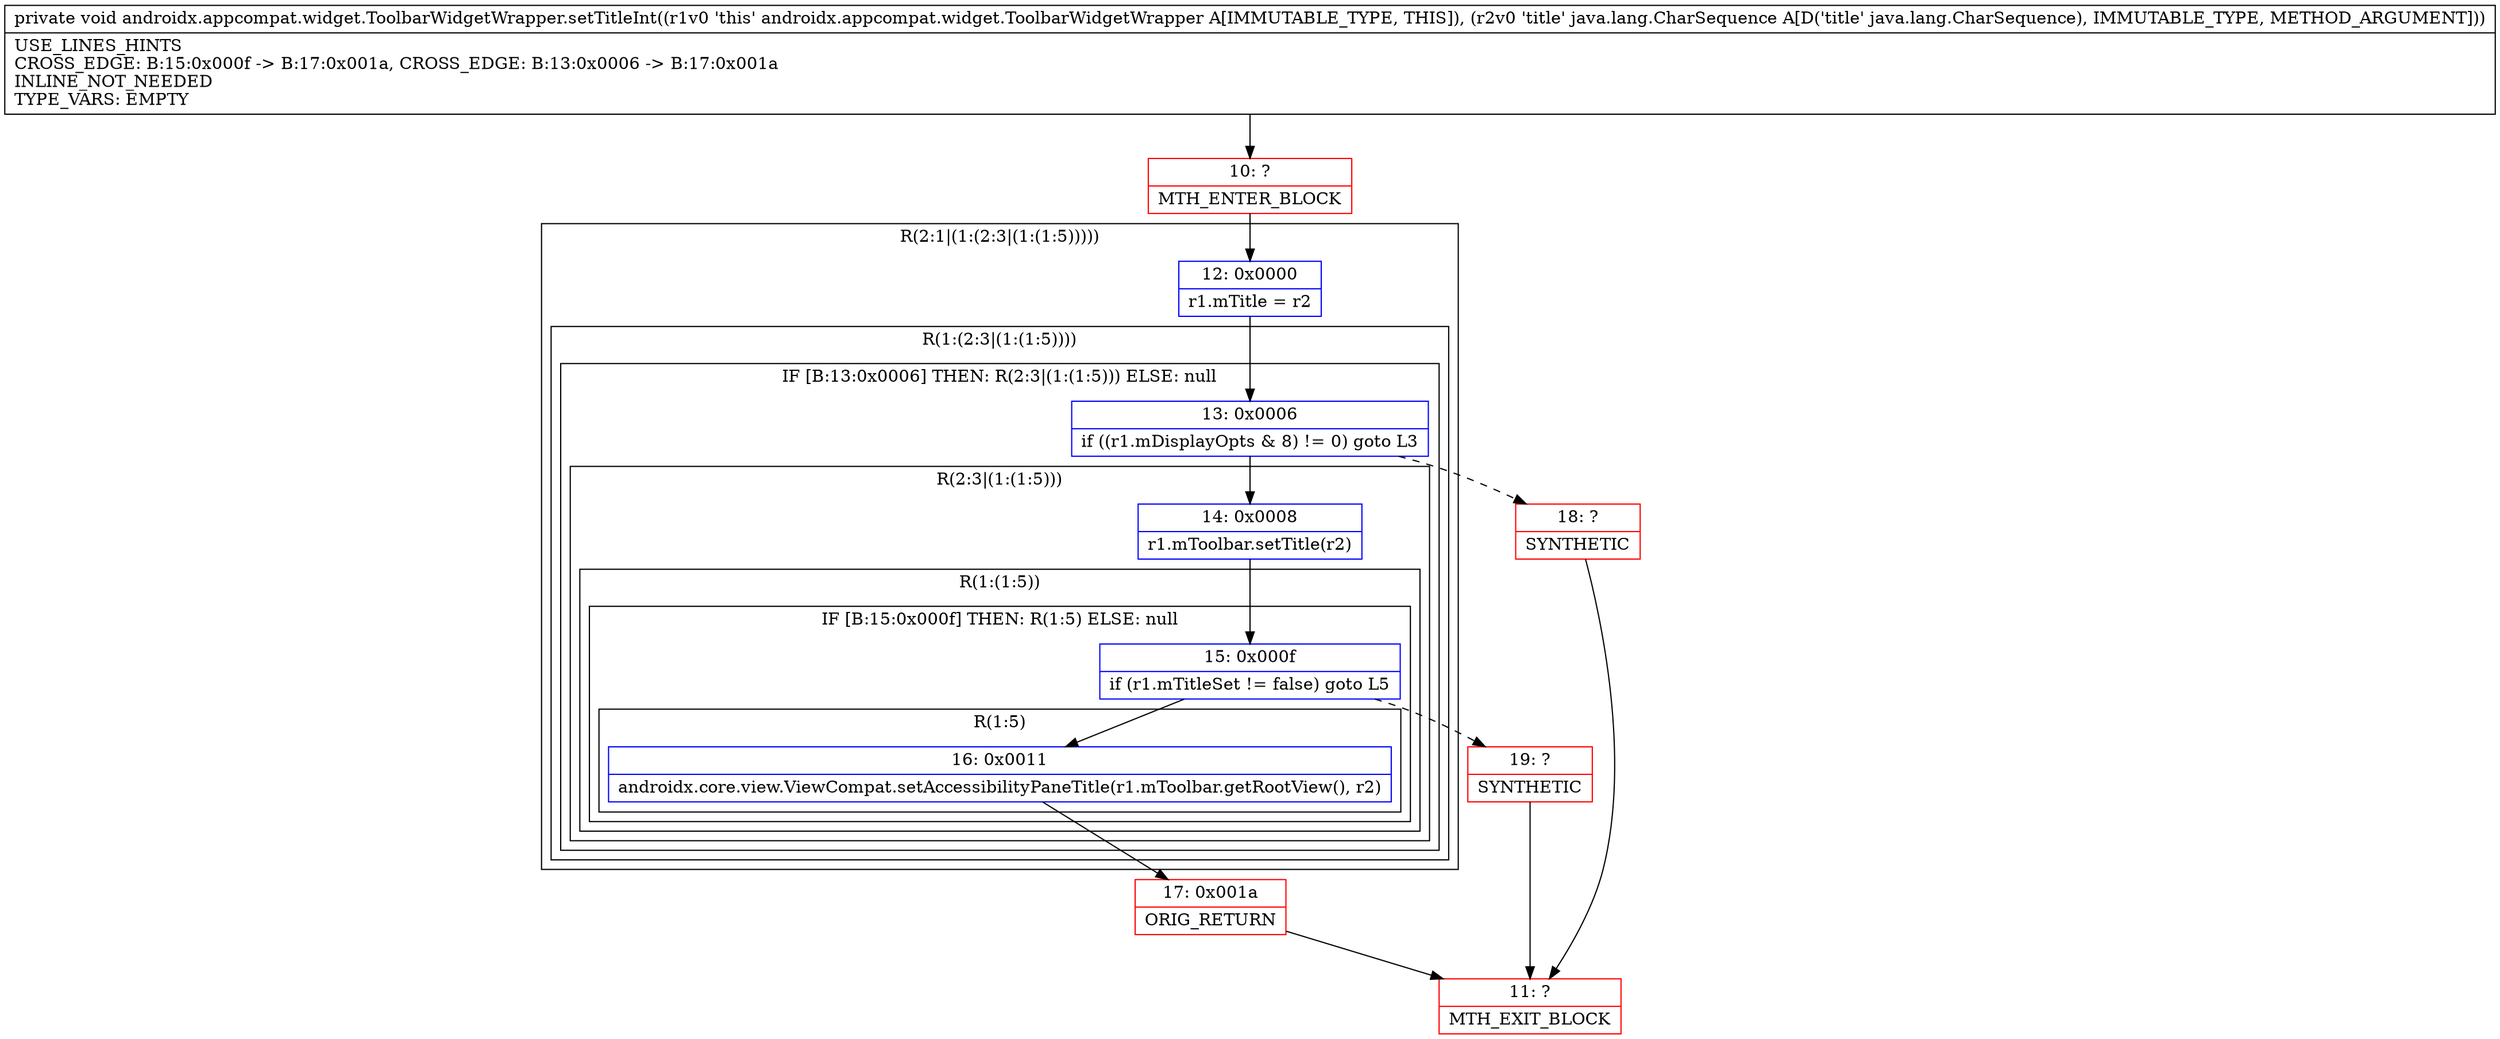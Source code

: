 digraph "CFG forandroidx.appcompat.widget.ToolbarWidgetWrapper.setTitleInt(Ljava\/lang\/CharSequence;)V" {
subgraph cluster_Region_521613153 {
label = "R(2:1|(1:(2:3|(1:(1:5)))))";
node [shape=record,color=blue];
Node_12 [shape=record,label="{12\:\ 0x0000|r1.mTitle = r2\l}"];
subgraph cluster_Region_801404526 {
label = "R(1:(2:3|(1:(1:5))))";
node [shape=record,color=blue];
subgraph cluster_IfRegion_1684649730 {
label = "IF [B:13:0x0006] THEN: R(2:3|(1:(1:5))) ELSE: null";
node [shape=record,color=blue];
Node_13 [shape=record,label="{13\:\ 0x0006|if ((r1.mDisplayOpts & 8) != 0) goto L3\l}"];
subgraph cluster_Region_2137367018 {
label = "R(2:3|(1:(1:5)))";
node [shape=record,color=blue];
Node_14 [shape=record,label="{14\:\ 0x0008|r1.mToolbar.setTitle(r2)\l}"];
subgraph cluster_Region_1496315200 {
label = "R(1:(1:5))";
node [shape=record,color=blue];
subgraph cluster_IfRegion_1439997709 {
label = "IF [B:15:0x000f] THEN: R(1:5) ELSE: null";
node [shape=record,color=blue];
Node_15 [shape=record,label="{15\:\ 0x000f|if (r1.mTitleSet != false) goto L5\l}"];
subgraph cluster_Region_2083316498 {
label = "R(1:5)";
node [shape=record,color=blue];
Node_16 [shape=record,label="{16\:\ 0x0011|androidx.core.view.ViewCompat.setAccessibilityPaneTitle(r1.mToolbar.getRootView(), r2)\l}"];
}
}
}
}
}
}
}
Node_10 [shape=record,color=red,label="{10\:\ ?|MTH_ENTER_BLOCK\l}"];
Node_17 [shape=record,color=red,label="{17\:\ 0x001a|ORIG_RETURN\l}"];
Node_11 [shape=record,color=red,label="{11\:\ ?|MTH_EXIT_BLOCK\l}"];
Node_19 [shape=record,color=red,label="{19\:\ ?|SYNTHETIC\l}"];
Node_18 [shape=record,color=red,label="{18\:\ ?|SYNTHETIC\l}"];
MethodNode[shape=record,label="{private void androidx.appcompat.widget.ToolbarWidgetWrapper.setTitleInt((r1v0 'this' androidx.appcompat.widget.ToolbarWidgetWrapper A[IMMUTABLE_TYPE, THIS]), (r2v0 'title' java.lang.CharSequence A[D('title' java.lang.CharSequence), IMMUTABLE_TYPE, METHOD_ARGUMENT]))  | USE_LINES_HINTS\lCROSS_EDGE: B:15:0x000f \-\> B:17:0x001a, CROSS_EDGE: B:13:0x0006 \-\> B:17:0x001a\lINLINE_NOT_NEEDED\lTYPE_VARS: EMPTY\l}"];
MethodNode -> Node_10;Node_12 -> Node_13;
Node_13 -> Node_14;
Node_13 -> Node_18[style=dashed];
Node_14 -> Node_15;
Node_15 -> Node_16;
Node_15 -> Node_19[style=dashed];
Node_16 -> Node_17;
Node_10 -> Node_12;
Node_17 -> Node_11;
Node_19 -> Node_11;
Node_18 -> Node_11;
}

